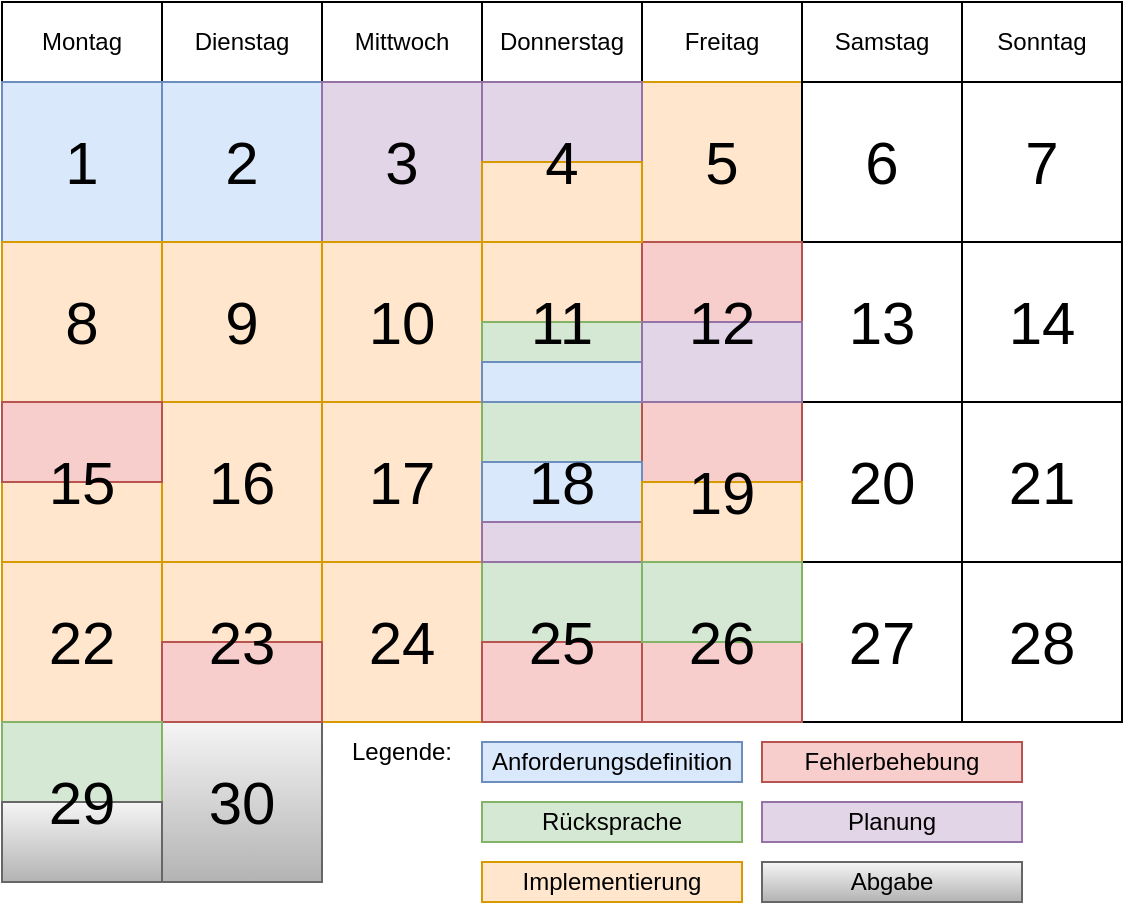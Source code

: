 <mxfile version="24.2.0" type="github">
  <diagram name="Page-1" id="XaQxuTQxjTYQHuP70az_">
    <mxGraphModel dx="1430" dy="757" grid="1" gridSize="10" guides="1" tooltips="1" connect="1" arrows="1" fold="1" page="1" pageScale="1" pageWidth="850" pageHeight="1100" math="0" shadow="0">
      <root>
        <mxCell id="0" />
        <mxCell id="1" parent="0" />
        <mxCell id="x3Pfvjwo-IJ7kbT0H8F--2" value="" style="rounded=0;whiteSpace=wrap;html=1;fillColor=none;" vertex="1" parent="1">
          <mxGeometry x="80" y="40" width="80" height="40" as="geometry" />
        </mxCell>
        <mxCell id="x3Pfvjwo-IJ7kbT0H8F--3" value="" style="rounded=0;whiteSpace=wrap;html=1;fillColor=none;" vertex="1" parent="1">
          <mxGeometry x="160" y="40" width="80" height="40" as="geometry" />
        </mxCell>
        <mxCell id="x3Pfvjwo-IJ7kbT0H8F--4" value="" style="rounded=0;whiteSpace=wrap;html=1;fillColor=none;" vertex="1" parent="1">
          <mxGeometry x="320" y="40" width="80" height="40" as="geometry" />
        </mxCell>
        <mxCell id="x3Pfvjwo-IJ7kbT0H8F--5" value="" style="rounded=0;whiteSpace=wrap;html=1;fillColor=none;" vertex="1" parent="1">
          <mxGeometry x="240" y="40" width="80" height="40" as="geometry" />
        </mxCell>
        <mxCell id="x3Pfvjwo-IJ7kbT0H8F--6" value="" style="rounded=0;whiteSpace=wrap;html=1;fillColor=none;" vertex="1" parent="1">
          <mxGeometry x="480" y="40" width="80" height="40" as="geometry" />
        </mxCell>
        <mxCell id="x3Pfvjwo-IJ7kbT0H8F--7" value="" style="rounded=0;whiteSpace=wrap;html=1;fillColor=none;" vertex="1" parent="1">
          <mxGeometry x="400" y="40" width="80" height="40" as="geometry" />
        </mxCell>
        <mxCell id="x3Pfvjwo-IJ7kbT0H8F--8" value="" style="rounded=0;whiteSpace=wrap;html=1;fillColor=none;" vertex="1" parent="1">
          <mxGeometry x="560" y="40" width="80" height="40" as="geometry" />
        </mxCell>
        <mxCell id="x3Pfvjwo-IJ7kbT0H8F--9" value="Montag" style="text;html=1;align=center;verticalAlign=middle;whiteSpace=wrap;rounded=0;" vertex="1" parent="1">
          <mxGeometry x="80" y="40" width="80" height="40" as="geometry" />
        </mxCell>
        <mxCell id="x3Pfvjwo-IJ7kbT0H8F--10" value="Dienstag" style="text;html=1;align=center;verticalAlign=middle;whiteSpace=wrap;rounded=0;" vertex="1" parent="1">
          <mxGeometry x="160" y="40" width="80" height="40" as="geometry" />
        </mxCell>
        <mxCell id="x3Pfvjwo-IJ7kbT0H8F--11" value="Mittwoch" style="text;html=1;align=center;verticalAlign=middle;whiteSpace=wrap;rounded=0;" vertex="1" parent="1">
          <mxGeometry x="240" y="40" width="80" height="40" as="geometry" />
        </mxCell>
        <mxCell id="x3Pfvjwo-IJ7kbT0H8F--12" value="Donnerstag" style="text;html=1;align=center;verticalAlign=middle;whiteSpace=wrap;rounded=0;" vertex="1" parent="1">
          <mxGeometry x="320" y="40" width="80" height="40" as="geometry" />
        </mxCell>
        <mxCell id="x3Pfvjwo-IJ7kbT0H8F--13" value="Freitag" style="text;html=1;align=center;verticalAlign=middle;whiteSpace=wrap;rounded=0;" vertex="1" parent="1">
          <mxGeometry x="400" y="40" width="80" height="40" as="geometry" />
        </mxCell>
        <mxCell id="x3Pfvjwo-IJ7kbT0H8F--14" value="Sonntag" style="text;html=1;align=center;verticalAlign=middle;whiteSpace=wrap;rounded=0;" vertex="1" parent="1">
          <mxGeometry x="560" y="40" width="80" height="40" as="geometry" />
        </mxCell>
        <mxCell id="x3Pfvjwo-IJ7kbT0H8F--15" value="Samstag" style="text;html=1;align=center;verticalAlign=middle;whiteSpace=wrap;rounded=0;" vertex="1" parent="1">
          <mxGeometry x="480" y="40" width="80" height="40" as="geometry" />
        </mxCell>
        <mxCell id="x3Pfvjwo-IJ7kbT0H8F--26" value="" style="whiteSpace=wrap;html=1;aspect=fixed;fillColor=none;" vertex="1" parent="1">
          <mxGeometry x="80" y="80" width="80" height="80" as="geometry" />
        </mxCell>
        <mxCell id="x3Pfvjwo-IJ7kbT0H8F--29" value="1" style="text;html=1;align=center;verticalAlign=middle;whiteSpace=wrap;rounded=0;fontSize=30;fillColor=#dae8fc;strokeColor=#6c8ebf;" vertex="1" parent="1">
          <mxGeometry x="80" y="80" width="80" height="80" as="geometry" />
        </mxCell>
        <mxCell id="x3Pfvjwo-IJ7kbT0H8F--31" value="" style="whiteSpace=wrap;html=1;aspect=fixed;fillColor=none;" vertex="1" parent="1">
          <mxGeometry x="160" y="80" width="80" height="80" as="geometry" />
        </mxCell>
        <mxCell id="x3Pfvjwo-IJ7kbT0H8F--32" value="2" style="text;html=1;align=center;verticalAlign=middle;whiteSpace=wrap;rounded=0;fontSize=30;fillColor=#dae8fc;strokeColor=#6c8ebf;" vertex="1" parent="1">
          <mxGeometry x="160" y="80" width="80" height="80" as="geometry" />
        </mxCell>
        <mxCell id="x3Pfvjwo-IJ7kbT0H8F--33" value="" style="whiteSpace=wrap;html=1;aspect=fixed;fillColor=none;" vertex="1" parent="1">
          <mxGeometry x="240" y="80" width="80" height="80" as="geometry" />
        </mxCell>
        <mxCell id="x3Pfvjwo-IJ7kbT0H8F--34" value="3" style="text;html=1;align=center;verticalAlign=middle;whiteSpace=wrap;rounded=0;fontSize=30;fillColor=#e1d5e7;strokeColor=#9673a6;" vertex="1" parent="1">
          <mxGeometry x="240" y="80" width="80" height="80" as="geometry" />
        </mxCell>
        <mxCell id="x3Pfvjwo-IJ7kbT0H8F--35" value="" style="whiteSpace=wrap;html=1;aspect=fixed;fillColor=none;" vertex="1" parent="1">
          <mxGeometry x="320" y="80" width="80" height="80" as="geometry" />
        </mxCell>
        <mxCell id="x3Pfvjwo-IJ7kbT0H8F--37" value="" style="whiteSpace=wrap;html=1;aspect=fixed;fillColor=none;" vertex="1" parent="1">
          <mxGeometry x="400" y="80" width="80" height="80" as="geometry" />
        </mxCell>
        <mxCell id="x3Pfvjwo-IJ7kbT0H8F--38" value="5" style="text;html=1;align=center;verticalAlign=middle;whiteSpace=wrap;rounded=0;fontSize=30;fillColor=#ffe6cc;strokeColor=#d79b00;" vertex="1" parent="1">
          <mxGeometry x="400" y="80" width="80" height="80" as="geometry" />
        </mxCell>
        <mxCell id="x3Pfvjwo-IJ7kbT0H8F--39" value="" style="whiteSpace=wrap;html=1;aspect=fixed;fillColor=none;" vertex="1" parent="1">
          <mxGeometry x="480" y="80" width="80" height="80" as="geometry" />
        </mxCell>
        <mxCell id="x3Pfvjwo-IJ7kbT0H8F--40" value="6" style="text;html=1;align=center;verticalAlign=middle;whiteSpace=wrap;rounded=0;fontSize=30;" vertex="1" parent="1">
          <mxGeometry x="480" y="80" width="80" height="80" as="geometry" />
        </mxCell>
        <mxCell id="x3Pfvjwo-IJ7kbT0H8F--41" value="" style="whiteSpace=wrap;html=1;aspect=fixed;fillColor=none;" vertex="1" parent="1">
          <mxGeometry x="560" y="80" width="80" height="80" as="geometry" />
        </mxCell>
        <mxCell id="x3Pfvjwo-IJ7kbT0H8F--42" value="7" style="text;html=1;align=center;verticalAlign=middle;whiteSpace=wrap;rounded=0;fontSize=30;" vertex="1" parent="1">
          <mxGeometry x="560" y="80" width="80" height="80" as="geometry" />
        </mxCell>
        <mxCell id="x3Pfvjwo-IJ7kbT0H8F--43" value="" style="whiteSpace=wrap;html=1;aspect=fixed;fillColor=none;" vertex="1" parent="1">
          <mxGeometry x="80" y="160" width="80" height="80" as="geometry" />
        </mxCell>
        <mxCell id="x3Pfvjwo-IJ7kbT0H8F--44" value="8" style="text;html=1;align=center;verticalAlign=middle;whiteSpace=wrap;rounded=0;fontSize=30;fillColor=#ffe6cc;strokeColor=#d79b00;" vertex="1" parent="1">
          <mxGeometry x="80" y="160" width="80" height="80" as="geometry" />
        </mxCell>
        <mxCell id="x3Pfvjwo-IJ7kbT0H8F--45" value="" style="whiteSpace=wrap;html=1;aspect=fixed;fillColor=none;" vertex="1" parent="1">
          <mxGeometry x="160" y="160" width="80" height="80" as="geometry" />
        </mxCell>
        <mxCell id="x3Pfvjwo-IJ7kbT0H8F--46" value="9" style="text;html=1;align=center;verticalAlign=middle;whiteSpace=wrap;rounded=0;fontSize=30;fillColor=#ffe6cc;strokeColor=#d79b00;" vertex="1" parent="1">
          <mxGeometry x="160" y="160" width="80" height="80" as="geometry" />
        </mxCell>
        <mxCell id="x3Pfvjwo-IJ7kbT0H8F--47" value="" style="whiteSpace=wrap;html=1;aspect=fixed;fillColor=none;" vertex="1" parent="1">
          <mxGeometry x="240" y="160" width="80" height="80" as="geometry" />
        </mxCell>
        <mxCell id="x3Pfvjwo-IJ7kbT0H8F--48" value="10" style="text;html=1;align=center;verticalAlign=middle;whiteSpace=wrap;rounded=0;fontSize=30;fillColor=#ffe6cc;strokeColor=#d79b00;" vertex="1" parent="1">
          <mxGeometry x="240" y="160" width="80" height="80" as="geometry" />
        </mxCell>
        <mxCell id="x3Pfvjwo-IJ7kbT0H8F--49" value="" style="whiteSpace=wrap;html=1;aspect=fixed;fillColor=none;" vertex="1" parent="1">
          <mxGeometry x="320" y="160" width="80" height="80" as="geometry" />
        </mxCell>
        <mxCell id="x3Pfvjwo-IJ7kbT0H8F--51" value="" style="whiteSpace=wrap;html=1;aspect=fixed;fillColor=none;" vertex="1" parent="1">
          <mxGeometry x="400" y="160" width="80" height="80" as="geometry" />
        </mxCell>
        <mxCell id="x3Pfvjwo-IJ7kbT0H8F--53" value="" style="whiteSpace=wrap;html=1;aspect=fixed;fillColor=none;" vertex="1" parent="1">
          <mxGeometry x="480" y="160" width="80" height="80" as="geometry" />
        </mxCell>
        <mxCell id="x3Pfvjwo-IJ7kbT0H8F--54" value="13" style="text;html=1;align=center;verticalAlign=middle;whiteSpace=wrap;rounded=0;fontSize=30;" vertex="1" parent="1">
          <mxGeometry x="480" y="160" width="80" height="80" as="geometry" />
        </mxCell>
        <mxCell id="x3Pfvjwo-IJ7kbT0H8F--55" value="" style="whiteSpace=wrap;html=1;aspect=fixed;fillColor=none;" vertex="1" parent="1">
          <mxGeometry x="560" y="160" width="80" height="80" as="geometry" />
        </mxCell>
        <mxCell id="x3Pfvjwo-IJ7kbT0H8F--56" value="14" style="text;html=1;align=center;verticalAlign=middle;whiteSpace=wrap;rounded=0;fontSize=30;" vertex="1" parent="1">
          <mxGeometry x="560" y="160" width="80" height="80" as="geometry" />
        </mxCell>
        <mxCell id="x3Pfvjwo-IJ7kbT0H8F--57" value="" style="whiteSpace=wrap;html=1;aspect=fixed;fillColor=none;" vertex="1" parent="1">
          <mxGeometry x="80" y="240" width="80" height="80" as="geometry" />
        </mxCell>
        <mxCell id="x3Pfvjwo-IJ7kbT0H8F--59" value="" style="whiteSpace=wrap;html=1;aspect=fixed;fillColor=none;" vertex="1" parent="1">
          <mxGeometry x="160" y="240" width="80" height="80" as="geometry" />
        </mxCell>
        <mxCell id="x3Pfvjwo-IJ7kbT0H8F--60" value="16" style="text;html=1;align=center;verticalAlign=middle;whiteSpace=wrap;rounded=0;fontSize=30;fillColor=#ffe6cc;strokeColor=#d79b00;" vertex="1" parent="1">
          <mxGeometry x="160" y="240" width="80" height="80" as="geometry" />
        </mxCell>
        <mxCell id="x3Pfvjwo-IJ7kbT0H8F--61" value="" style="whiteSpace=wrap;html=1;aspect=fixed;fillColor=none;" vertex="1" parent="1">
          <mxGeometry x="240" y="240" width="80" height="80" as="geometry" />
        </mxCell>
        <mxCell id="x3Pfvjwo-IJ7kbT0H8F--62" value="17" style="text;html=1;align=center;verticalAlign=middle;whiteSpace=wrap;rounded=0;fontSize=30;fillColor=#ffe6cc;strokeColor=#d79b00;" vertex="1" parent="1">
          <mxGeometry x="240" y="240" width="80" height="80" as="geometry" />
        </mxCell>
        <mxCell id="x3Pfvjwo-IJ7kbT0H8F--63" value="" style="whiteSpace=wrap;html=1;aspect=fixed;fillColor=none;" vertex="1" parent="1">
          <mxGeometry x="320" y="240" width="80" height="80" as="geometry" />
        </mxCell>
        <mxCell id="x3Pfvjwo-IJ7kbT0H8F--67" value="" style="whiteSpace=wrap;html=1;aspect=fixed;fillColor=none;" vertex="1" parent="1">
          <mxGeometry x="480" y="240" width="80" height="80" as="geometry" />
        </mxCell>
        <mxCell id="x3Pfvjwo-IJ7kbT0H8F--68" value="20" style="text;html=1;align=center;verticalAlign=middle;whiteSpace=wrap;rounded=0;fontSize=30;" vertex="1" parent="1">
          <mxGeometry x="480" y="240" width="80" height="80" as="geometry" />
        </mxCell>
        <mxCell id="x3Pfvjwo-IJ7kbT0H8F--69" value="" style="whiteSpace=wrap;html=1;aspect=fixed;fillColor=none;" vertex="1" parent="1">
          <mxGeometry x="560" y="240" width="80" height="80" as="geometry" />
        </mxCell>
        <mxCell id="x3Pfvjwo-IJ7kbT0H8F--70" value="21" style="text;html=1;align=center;verticalAlign=middle;whiteSpace=wrap;rounded=0;fontSize=30;" vertex="1" parent="1">
          <mxGeometry x="560" y="240" width="80" height="80" as="geometry" />
        </mxCell>
        <mxCell id="x3Pfvjwo-IJ7kbT0H8F--71" value="" style="whiteSpace=wrap;html=1;aspect=fixed;fillColor=none;" vertex="1" parent="1">
          <mxGeometry x="80" y="320" width="80" height="80" as="geometry" />
        </mxCell>
        <mxCell id="x3Pfvjwo-IJ7kbT0H8F--72" value="22" style="text;html=1;align=center;verticalAlign=middle;whiteSpace=wrap;rounded=0;fontSize=30;fillColor=#ffe6cc;strokeColor=#d79b00;" vertex="1" parent="1">
          <mxGeometry x="80" y="320" width="80" height="80" as="geometry" />
        </mxCell>
        <mxCell id="x3Pfvjwo-IJ7kbT0H8F--73" value="" style="whiteSpace=wrap;html=1;aspect=fixed;fillColor=none;" vertex="1" parent="1">
          <mxGeometry x="160" y="320" width="80" height="80" as="geometry" />
        </mxCell>
        <mxCell id="x3Pfvjwo-IJ7kbT0H8F--75" value="" style="whiteSpace=wrap;html=1;aspect=fixed;fillColor=none;" vertex="1" parent="1">
          <mxGeometry x="240" y="320" width="80" height="80" as="geometry" />
        </mxCell>
        <mxCell id="x3Pfvjwo-IJ7kbT0H8F--76" value="24" style="text;html=1;align=center;verticalAlign=middle;whiteSpace=wrap;rounded=0;fontSize=30;fillColor=#ffe6cc;strokeColor=#d79b00;" vertex="1" parent="1">
          <mxGeometry x="240" y="320" width="80" height="80" as="geometry" />
        </mxCell>
        <mxCell id="x3Pfvjwo-IJ7kbT0H8F--77" value="" style="whiteSpace=wrap;html=1;aspect=fixed;fillColor=none;" vertex="1" parent="1">
          <mxGeometry x="320" y="320" width="80" height="80" as="geometry" />
        </mxCell>
        <mxCell id="x3Pfvjwo-IJ7kbT0H8F--79" value="" style="whiteSpace=wrap;html=1;aspect=fixed;fillColor=none;" vertex="1" parent="1">
          <mxGeometry x="400" y="320" width="80" height="80" as="geometry" />
        </mxCell>
        <mxCell id="x3Pfvjwo-IJ7kbT0H8F--81" value="" style="whiteSpace=wrap;html=1;aspect=fixed;fillColor=none;" vertex="1" parent="1">
          <mxGeometry x="480" y="320" width="80" height="80" as="geometry" />
        </mxCell>
        <mxCell id="x3Pfvjwo-IJ7kbT0H8F--82" value="27" style="text;html=1;align=center;verticalAlign=middle;whiteSpace=wrap;rounded=0;fontSize=30;" vertex="1" parent="1">
          <mxGeometry x="480" y="320" width="80" height="80" as="geometry" />
        </mxCell>
        <mxCell id="x3Pfvjwo-IJ7kbT0H8F--83" value="" style="whiteSpace=wrap;html=1;aspect=fixed;fillColor=none;" vertex="1" parent="1">
          <mxGeometry x="560" y="320" width="80" height="80" as="geometry" />
        </mxCell>
        <mxCell id="x3Pfvjwo-IJ7kbT0H8F--84" value="28" style="text;html=1;align=center;verticalAlign=middle;whiteSpace=wrap;rounded=0;fontSize=30;" vertex="1" parent="1">
          <mxGeometry x="560" y="320" width="80" height="80" as="geometry" />
        </mxCell>
        <mxCell id="x3Pfvjwo-IJ7kbT0H8F--85" value="" style="whiteSpace=wrap;html=1;aspect=fixed;fillColor=none;" vertex="1" parent="1">
          <mxGeometry x="80" y="400" width="80" height="80" as="geometry" />
        </mxCell>
        <mxCell id="x3Pfvjwo-IJ7kbT0H8F--87" value="" style="whiteSpace=wrap;html=1;aspect=fixed;fillColor=none;" vertex="1" parent="1">
          <mxGeometry x="160" y="400" width="80" height="80" as="geometry" />
        </mxCell>
        <mxCell id="x3Pfvjwo-IJ7kbT0H8F--88" value="30" style="text;html=1;align=center;verticalAlign=middle;whiteSpace=wrap;rounded=0;fontSize=30;fillColor=#f5f5f5;strokeColor=#666666;gradientColor=#b3b3b3;" vertex="1" parent="1">
          <mxGeometry x="160" y="400" width="80" height="80" as="geometry" />
        </mxCell>
        <mxCell id="x3Pfvjwo-IJ7kbT0H8F--89" value="" style="rounded=0;whiteSpace=wrap;html=1;fillColor=#dae8fc;strokeColor=#6c8ebf;" vertex="1" parent="1">
          <mxGeometry x="320" y="410" width="130" height="20" as="geometry" />
        </mxCell>
        <mxCell id="x3Pfvjwo-IJ7kbT0H8F--91" value="Implementierung" style="rounded=0;whiteSpace=wrap;html=1;fillColor=#ffe6cc;strokeColor=#d79b00;" vertex="1" parent="1">
          <mxGeometry x="320" y="470" width="130" height="20" as="geometry" />
        </mxCell>
        <mxCell id="x3Pfvjwo-IJ7kbT0H8F--93" value="Anforderungsdefinition" style="text;html=1;align=center;verticalAlign=middle;whiteSpace=wrap;rounded=0;" vertex="1" parent="1">
          <mxGeometry x="320" y="410" width="130" height="20" as="geometry" />
        </mxCell>
        <mxCell id="x3Pfvjwo-IJ7kbT0H8F--97" value="" style="rounded=0;whiteSpace=wrap;html=1;fillColor=#d5e8d4;strokeColor=#82b366;" vertex="1" parent="1">
          <mxGeometry x="320" y="440" width="130" height="20" as="geometry" />
        </mxCell>
        <mxCell id="x3Pfvjwo-IJ7kbT0H8F--98" value="Rücksprache" style="text;html=1;align=center;verticalAlign=middle;whiteSpace=wrap;rounded=0;fillColor=none;" vertex="1" parent="1">
          <mxGeometry x="320" y="440" width="130" height="20" as="geometry" />
        </mxCell>
        <mxCell id="x3Pfvjwo-IJ7kbT0H8F--102" value="Abgabe" style="text;html=1;align=center;verticalAlign=middle;whiteSpace=wrap;rounded=0;fillColor=#f5f5f5;strokeColor=#666666;gradientColor=#b3b3b3;" vertex="1" parent="1">
          <mxGeometry x="460" y="470" width="130" height="20" as="geometry" />
        </mxCell>
        <mxCell id="x3Pfvjwo-IJ7kbT0H8F--103" value="" style="rounded=0;whiteSpace=wrap;html=1;fillColor=#ffe6cc;strokeColor=#d79b00;" vertex="1" parent="1">
          <mxGeometry x="320" y="160" width="80" height="40" as="geometry" />
        </mxCell>
        <mxCell id="x3Pfvjwo-IJ7kbT0H8F--104" value="" style="rounded=0;whiteSpace=wrap;html=1;fillColor=#d5e8d4;strokeColor=#82b366;" vertex="1" parent="1">
          <mxGeometry x="320" y="200" width="80" height="20" as="geometry" />
        </mxCell>
        <mxCell id="x3Pfvjwo-IJ7kbT0H8F--110" value="" style="whiteSpace=wrap;html=1;aspect=fixed;fillColor=none;" vertex="1" parent="1">
          <mxGeometry x="320" y="240" width="80" height="80" as="geometry" />
        </mxCell>
        <mxCell id="x3Pfvjwo-IJ7kbT0H8F--112" value="" style="rounded=0;whiteSpace=wrap;html=1;fillColor=#d5e8d4;strokeColor=#82b366;" vertex="1" parent="1">
          <mxGeometry x="320" y="240" width="80" height="30" as="geometry" />
        </mxCell>
        <mxCell id="x3Pfvjwo-IJ7kbT0H8F--114" value="" style="whiteSpace=wrap;html=1;aspect=fixed;fillColor=none;" vertex="1" parent="1">
          <mxGeometry x="320" y="320" width="80" height="80" as="geometry" />
        </mxCell>
        <mxCell id="x3Pfvjwo-IJ7kbT0H8F--116" value="" style="rounded=0;whiteSpace=wrap;html=1;fillColor=#d5e8d4;strokeColor=#82b366;" vertex="1" parent="1">
          <mxGeometry x="320" y="320" width="80" height="40" as="geometry" />
        </mxCell>
        <mxCell id="x3Pfvjwo-IJ7kbT0H8F--118" value="" style="whiteSpace=wrap;html=1;aspect=fixed;fillColor=none;" vertex="1" parent="1">
          <mxGeometry x="400" y="160" width="80" height="80" as="geometry" />
        </mxCell>
        <mxCell id="x3Pfvjwo-IJ7kbT0H8F--119" value="" style="rounded=0;whiteSpace=wrap;html=1;fillColor=#dae8fc;strokeColor=#6c8ebf;" vertex="1" parent="1">
          <mxGeometry x="320" y="220" width="80" height="20" as="geometry" />
        </mxCell>
        <mxCell id="x3Pfvjwo-IJ7kbT0H8F--120" value="" style="rounded=0;whiteSpace=wrap;html=1;fillColor=#f8cecc;strokeColor=#b85450;" vertex="1" parent="1">
          <mxGeometry x="400" y="160" width="80" height="40" as="geometry" />
        </mxCell>
        <mxCell id="x3Pfvjwo-IJ7kbT0H8F--122" value="" style="whiteSpace=wrap;html=1;aspect=fixed;fillColor=none;" vertex="1" parent="1">
          <mxGeometry x="400" y="240" width="80" height="80" as="geometry" />
        </mxCell>
        <mxCell id="x3Pfvjwo-IJ7kbT0H8F--124" value="" style="rounded=0;whiteSpace=wrap;html=1;fillColor=#f8cecc;strokeColor=#b85450;" vertex="1" parent="1">
          <mxGeometry x="400" y="240" width="80" height="40" as="geometry" />
        </mxCell>
        <mxCell id="x3Pfvjwo-IJ7kbT0H8F--125" value="" style="whiteSpace=wrap;html=1;aspect=fixed;fillColor=none;" vertex="1" parent="1">
          <mxGeometry x="400" y="320" width="80" height="80" as="geometry" />
        </mxCell>
        <mxCell id="x3Pfvjwo-IJ7kbT0H8F--128" value="11" style="text;html=1;align=center;verticalAlign=middle;whiteSpace=wrap;rounded=0;fontSize=30;fillColor=none;strokeColor=none;strokeWidth=1;shadow=0;glass=0;labelBackgroundColor=none;labelBorderColor=none;textShadow=0;fontStyle=0" vertex="1" parent="1">
          <mxGeometry x="320" y="160" width="80" height="80" as="geometry" />
        </mxCell>
        <mxCell id="x3Pfvjwo-IJ7kbT0H8F--129" value="" style="whiteSpace=wrap;html=1;aspect=fixed;fillColor=none;" vertex="1" parent="1">
          <mxGeometry x="80" y="240" width="80" height="80" as="geometry" />
        </mxCell>
        <mxCell id="x3Pfvjwo-IJ7kbT0H8F--130" value="" style="rounded=0;whiteSpace=wrap;html=1;fillColor=#ffe6cc;strokeColor=#d79b00;" vertex="1" parent="1">
          <mxGeometry x="80" y="280" width="80" height="40" as="geometry" />
        </mxCell>
        <mxCell id="x3Pfvjwo-IJ7kbT0H8F--132" value="" style="rounded=0;whiteSpace=wrap;html=1;fillColor=#dae8fc;strokeColor=#6c8ebf;" vertex="1" parent="1">
          <mxGeometry x="320" y="270" width="80" height="30" as="geometry" />
        </mxCell>
        <mxCell id="x3Pfvjwo-IJ7kbT0H8F--133" value="" style="rounded=0;whiteSpace=wrap;html=1;fillColor=#e1d5e7;strokeColor=#9673a6;" vertex="1" parent="1">
          <mxGeometry x="320" y="300" width="80" height="20" as="geometry" />
        </mxCell>
        <mxCell id="x3Pfvjwo-IJ7kbT0H8F--134" value="Fehlerbehebung" style="rounded=0;whiteSpace=wrap;html=1;fillColor=#f8cecc;strokeColor=#b85450;" vertex="1" parent="1">
          <mxGeometry x="460" y="410" width="130" height="20" as="geometry" />
        </mxCell>
        <mxCell id="x3Pfvjwo-IJ7kbT0H8F--136" value="" style="whiteSpace=wrap;html=1;aspect=fixed;fillColor=none;" vertex="1" parent="1">
          <mxGeometry x="320" y="80" width="80" height="80" as="geometry" />
        </mxCell>
        <mxCell id="x3Pfvjwo-IJ7kbT0H8F--137" value="" style="rounded=0;whiteSpace=wrap;html=1;fillColor=#e1d5e7;strokeColor=#9673a6;" vertex="1" parent="1">
          <mxGeometry x="320" y="80" width="80" height="40" as="geometry" />
        </mxCell>
        <mxCell id="x3Pfvjwo-IJ7kbT0H8F--138" value="" style="rounded=0;whiteSpace=wrap;html=1;fillColor=#ffe6cc;strokeColor=#d79b00;" vertex="1" parent="1">
          <mxGeometry x="320" y="120" width="80" height="40" as="geometry" />
        </mxCell>
        <mxCell id="x3Pfvjwo-IJ7kbT0H8F--139" value="4" style="text;html=1;align=center;verticalAlign=middle;whiteSpace=wrap;rounded=0;fontSize=30;fillColor=none;strokeColor=none;strokeWidth=1;shadow=0;glass=0;labelBackgroundColor=none;labelBorderColor=none;textShadow=0;fontStyle=0" vertex="1" parent="1">
          <mxGeometry x="320" y="80" width="80" height="80" as="geometry" />
        </mxCell>
        <mxCell id="x3Pfvjwo-IJ7kbT0H8F--140" value="" style="rounded=0;whiteSpace=wrap;html=1;fillColor=#e1d5e7;strokeColor=#9673a6;" vertex="1" parent="1">
          <mxGeometry x="400" y="200" width="80" height="40" as="geometry" />
        </mxCell>
        <mxCell id="x3Pfvjwo-IJ7kbT0H8F--141" value="" style="rounded=0;whiteSpace=wrap;html=1;fillColor=#f8cecc;strokeColor=#b85450;" vertex="1" parent="1">
          <mxGeometry x="80" y="240" width="80" height="40" as="geometry" />
        </mxCell>
        <mxCell id="x3Pfvjwo-IJ7kbT0H8F--142" value="" style="rounded=0;whiteSpace=wrap;html=1;fillColor=#ffe6cc;strokeColor=#d79b00;" vertex="1" parent="1">
          <mxGeometry x="400" y="280" width="80" height="40" as="geometry" />
        </mxCell>
        <mxCell id="x3Pfvjwo-IJ7kbT0H8F--143" value="12" style="text;html=1;align=center;verticalAlign=middle;whiteSpace=wrap;rounded=0;fontSize=30;fillColor=none;strokeColor=none;strokeWidth=1;shadow=0;glass=0;labelBackgroundColor=none;labelBorderColor=none;textShadow=0;fontStyle=0" vertex="1" parent="1">
          <mxGeometry x="400" y="160" width="80" height="80" as="geometry" />
        </mxCell>
        <mxCell id="x3Pfvjwo-IJ7kbT0H8F--144" value="15" style="text;html=1;align=center;verticalAlign=middle;whiteSpace=wrap;rounded=0;fontSize=30;fillColor=none;strokeColor=none;strokeWidth=1;shadow=0;glass=0;labelBackgroundColor=none;labelBorderColor=none;textShadow=0;fontStyle=0" vertex="1" parent="1">
          <mxGeometry x="80" y="240" width="80" height="80" as="geometry" />
        </mxCell>
        <mxCell id="x3Pfvjwo-IJ7kbT0H8F--145" value="18" style="text;html=1;align=center;verticalAlign=middle;whiteSpace=wrap;rounded=0;fontSize=30;fillColor=none;strokeColor=none;strokeWidth=1;shadow=0;glass=0;labelBackgroundColor=none;labelBorderColor=none;textShadow=0;fontStyle=0" vertex="1" parent="1">
          <mxGeometry x="320" y="240" width="80" height="80" as="geometry" />
        </mxCell>
        <mxCell id="x3Pfvjwo-IJ7kbT0H8F--146" value="19" style="text;html=1;align=center;verticalAlign=middle;whiteSpace=wrap;rounded=0;fontSize=30;fillColor=none;strokeColor=none;strokeWidth=1;shadow=0;glass=0;labelBackgroundColor=none;labelBorderColor=none;textShadow=0;fontStyle=0" vertex="1" parent="1">
          <mxGeometry x="400" y="245" width="80" height="80" as="geometry" />
        </mxCell>
        <mxCell id="x3Pfvjwo-IJ7kbT0H8F--147" value="" style="whiteSpace=wrap;html=1;aspect=fixed;fillColor=none;" vertex="1" parent="1">
          <mxGeometry x="160" y="320" width="80" height="80" as="geometry" />
        </mxCell>
        <mxCell id="x3Pfvjwo-IJ7kbT0H8F--148" value="" style="rounded=0;whiteSpace=wrap;html=1;fillColor=#ffe6cc;strokeColor=#d79b00;" vertex="1" parent="1">
          <mxGeometry x="160" y="320" width="80" height="40" as="geometry" />
        </mxCell>
        <mxCell id="x3Pfvjwo-IJ7kbT0H8F--149" value="" style="rounded=0;whiteSpace=wrap;html=1;fillColor=#f8cecc;strokeColor=#b85450;" vertex="1" parent="1">
          <mxGeometry x="160" y="360" width="80" height="40" as="geometry" />
        </mxCell>
        <mxCell id="x3Pfvjwo-IJ7kbT0H8F--150" value="23" style="text;html=1;align=center;verticalAlign=middle;whiteSpace=wrap;rounded=0;fontSize=30;fillColor=none;strokeColor=none;strokeWidth=1;shadow=0;glass=0;labelBackgroundColor=none;labelBorderColor=none;textShadow=0;fontStyle=0" vertex="1" parent="1">
          <mxGeometry x="160" y="320" width="80" height="80" as="geometry" />
        </mxCell>
        <mxCell id="x3Pfvjwo-IJ7kbT0H8F--152" value="" style="rounded=0;whiteSpace=wrap;html=1;fillColor=#f8cecc;strokeColor=#b85450;" vertex="1" parent="1">
          <mxGeometry x="320" y="360" width="80" height="40" as="geometry" />
        </mxCell>
        <mxCell id="x3Pfvjwo-IJ7kbT0H8F--153" value="" style="rounded=0;whiteSpace=wrap;html=1;fillColor=#f8cecc;strokeColor=#b85450;" vertex="1" parent="1">
          <mxGeometry x="400" y="360" width="80" height="40" as="geometry" />
        </mxCell>
        <mxCell id="x3Pfvjwo-IJ7kbT0H8F--154" value="" style="rounded=0;whiteSpace=wrap;html=1;fillColor=#d5e8d4;strokeColor=#82b366;" vertex="1" parent="1">
          <mxGeometry x="400" y="320" width="80" height="40" as="geometry" />
        </mxCell>
        <mxCell id="x3Pfvjwo-IJ7kbT0H8F--117" value="25" style="text;html=1;align=center;verticalAlign=middle;whiteSpace=wrap;rounded=0;fontSize=30;fillColor=none;strokeColor=none;strokeWidth=1;shadow=0;glass=0;labelBackgroundColor=none;labelBorderColor=none;textShadow=0;fontStyle=0" vertex="1" parent="1">
          <mxGeometry x="320" y="320" width="80" height="80" as="geometry" />
        </mxCell>
        <mxCell id="x3Pfvjwo-IJ7kbT0H8F--156" value="Legende:" style="text;html=1;align=center;verticalAlign=middle;whiteSpace=wrap;rounded=0;" vertex="1" parent="1">
          <mxGeometry x="250" y="400" width="60" height="30" as="geometry" />
        </mxCell>
        <mxCell id="x3Pfvjwo-IJ7kbT0H8F--158" value="Planung" style="rounded=0;whiteSpace=wrap;html=1;fillColor=#e1d5e7;strokeColor=#9673a6;" vertex="1" parent="1">
          <mxGeometry x="460" y="440" width="130" height="20" as="geometry" />
        </mxCell>
        <mxCell id="x3Pfvjwo-IJ7kbT0H8F--159" value="" style="rounded=0;whiteSpace=wrap;html=1;fillColor=#d5e8d4;strokeColor=#82b366;" vertex="1" parent="1">
          <mxGeometry x="80" y="400" width="80" height="40" as="geometry" />
        </mxCell>
        <mxCell id="x3Pfvjwo-IJ7kbT0H8F--160" value="" style="text;html=1;align=center;verticalAlign=middle;whiteSpace=wrap;rounded=0;fillColor=#f5f5f5;strokeColor=#666666;gradientColor=#b3b3b3;" vertex="1" parent="1">
          <mxGeometry x="80" y="440" width="80" height="40" as="geometry" />
        </mxCell>
        <mxCell id="x3Pfvjwo-IJ7kbT0H8F--113" value="29" style="text;html=1;align=center;verticalAlign=middle;whiteSpace=wrap;rounded=0;fontSize=30;fillColor=none;strokeColor=none;strokeWidth=1;shadow=0;glass=0;labelBackgroundColor=none;labelBorderColor=none;textShadow=0;fontStyle=0" vertex="1" parent="1">
          <mxGeometry x="80" y="400" width="80" height="80" as="geometry" />
        </mxCell>
        <mxCell id="x3Pfvjwo-IJ7kbT0H8F--161" value="26" style="text;html=1;align=center;verticalAlign=middle;whiteSpace=wrap;rounded=0;fontSize=30;fillColor=none;strokeColor=none;strokeWidth=1;shadow=0;glass=0;labelBackgroundColor=none;labelBorderColor=none;textShadow=0;fontStyle=0" vertex="1" parent="1">
          <mxGeometry x="400" y="320" width="80" height="80" as="geometry" />
        </mxCell>
      </root>
    </mxGraphModel>
  </diagram>
</mxfile>
